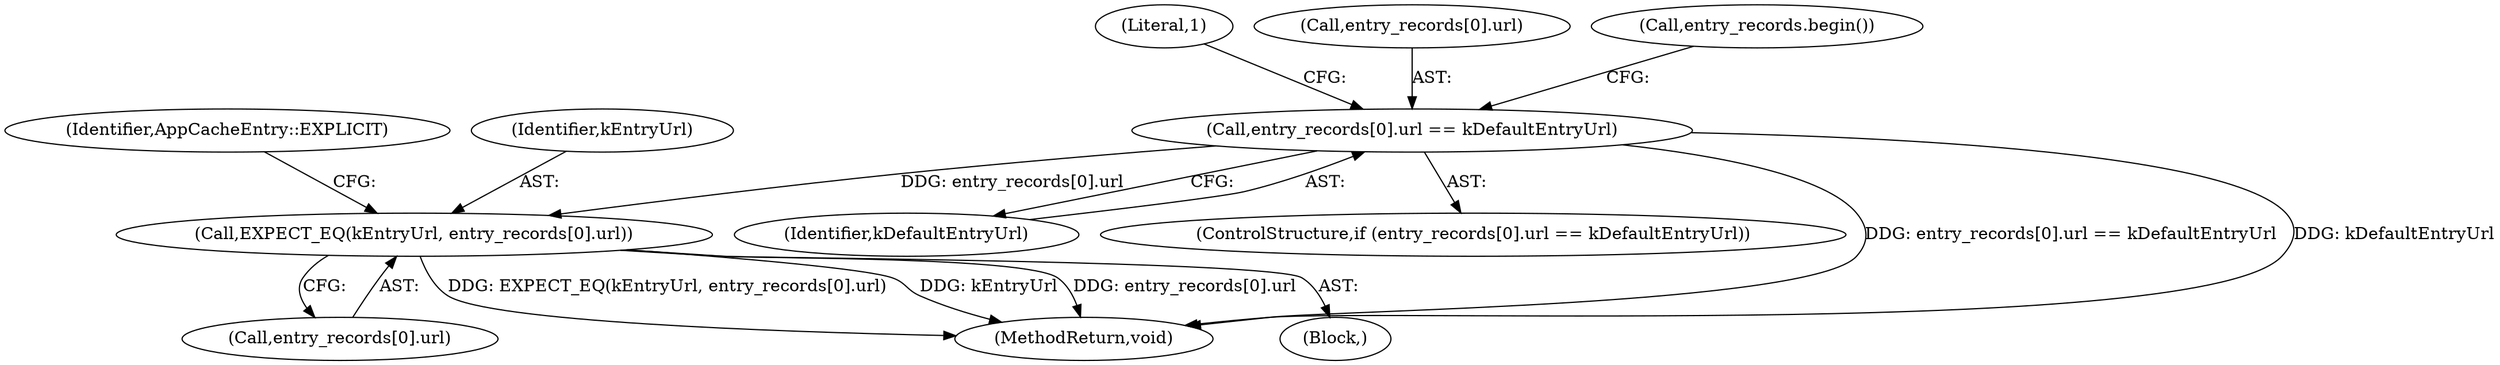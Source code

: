 digraph "0_Chrome_04aaacb936a08d70862d6d9d7e8354721ae46be8_26@array" {
"1000164" [label="(Call,entry_records[0].url == kDefaultEntryUrl)"];
"1000180" [label="(Call,EXPECT_EQ(kEntryUrl, entry_records[0].url))"];
"1000182" [label="(Call,entry_records[0].url)"];
"1000180" [label="(Call,EXPECT_EQ(kEntryUrl, entry_records[0].url))"];
"1000188" [label="(Identifier,AppCacheEntry::EXPLICIT)"];
"1000170" [label="(Identifier,kDefaultEntryUrl)"];
"1000174" [label="(Literal,1)"];
"1000165" [label="(Call,entry_records[0].url)"];
"1000163" [label="(ControlStructure,if (entry_records[0].url == kDefaultEntryUrl))"];
"1000172" [label="(Call,entry_records.begin())"];
"1000164" [label="(Call,entry_records[0].url == kDefaultEntryUrl)"];
"1000246" [label="(MethodReturn,void)"];
"1000102" [label="(Block,)"];
"1000181" [label="(Identifier,kEntryUrl)"];
"1000164" -> "1000163"  [label="AST: "];
"1000164" -> "1000170"  [label="CFG: "];
"1000165" -> "1000164"  [label="AST: "];
"1000170" -> "1000164"  [label="AST: "];
"1000172" -> "1000164"  [label="CFG: "];
"1000174" -> "1000164"  [label="CFG: "];
"1000164" -> "1000246"  [label="DDG: entry_records[0].url == kDefaultEntryUrl"];
"1000164" -> "1000246"  [label="DDG: kDefaultEntryUrl"];
"1000164" -> "1000180"  [label="DDG: entry_records[0].url"];
"1000180" -> "1000102"  [label="AST: "];
"1000180" -> "1000182"  [label="CFG: "];
"1000181" -> "1000180"  [label="AST: "];
"1000182" -> "1000180"  [label="AST: "];
"1000188" -> "1000180"  [label="CFG: "];
"1000180" -> "1000246"  [label="DDG: kEntryUrl"];
"1000180" -> "1000246"  [label="DDG: entry_records[0].url"];
"1000180" -> "1000246"  [label="DDG: EXPECT_EQ(kEntryUrl, entry_records[0].url)"];
}
